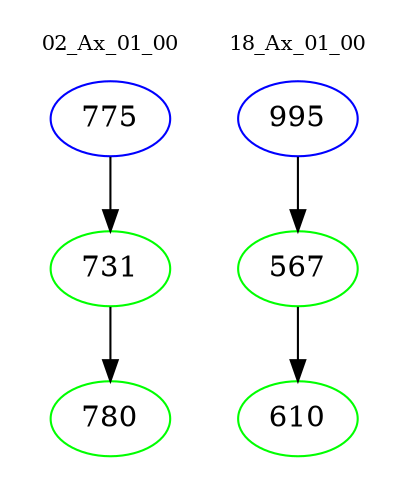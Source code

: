 digraph{
subgraph cluster_0 {
color = white
label = "02_Ax_01_00";
fontsize=10;
T0_775 [label="775", color="blue"]
T0_775 -> T0_731 [color="black"]
T0_731 [label="731", color="green"]
T0_731 -> T0_780 [color="black"]
T0_780 [label="780", color="green"]
}
subgraph cluster_1 {
color = white
label = "18_Ax_01_00";
fontsize=10;
T1_995 [label="995", color="blue"]
T1_995 -> T1_567 [color="black"]
T1_567 [label="567", color="green"]
T1_567 -> T1_610 [color="black"]
T1_610 [label="610", color="green"]
}
}
